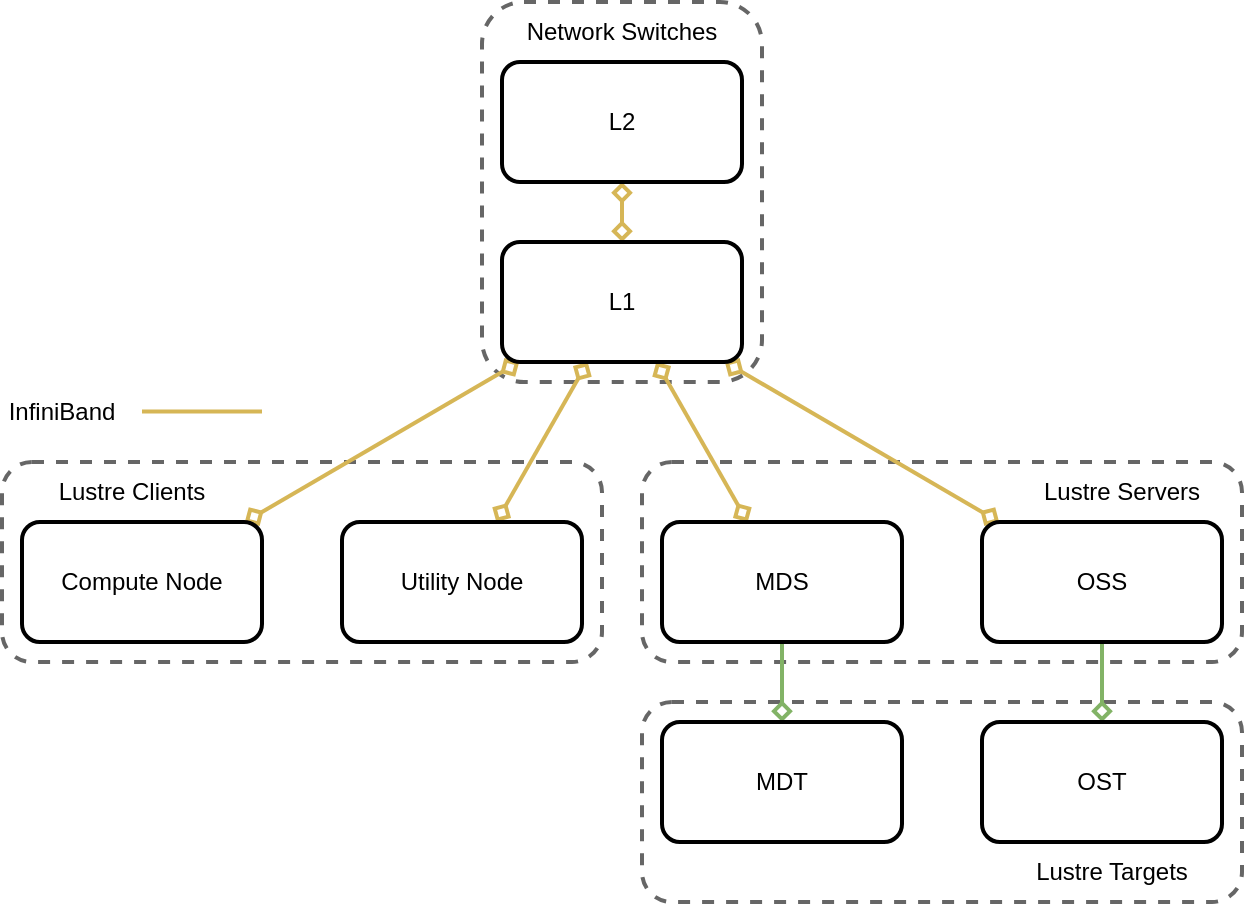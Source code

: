 <mxfile version="20.5.1" type="device"><diagram id="cZtzG4HCl-h1a30lhiyW" name="Page-1"><mxGraphModel dx="1394" dy="791" grid="1" gridSize="10" guides="1" tooltips="1" connect="1" arrows="1" fold="1" page="1" pageScale="1" pageWidth="850" pageHeight="1100" math="0" shadow="0"><root><mxCell id="0"/><mxCell id="1" parent="0"/><mxCell id="hEmYDtIvb_l9eMRH4zTG-17" value="" style="rounded=1;whiteSpace=wrap;html=1;fillColor=none;dashed=1;fontColor=#333333;strokeColor=#666666;sketch=0;strokeWidth=2;" vertex="1" parent="1"><mxGeometry x="110" y="250" width="300" height="100" as="geometry"/></mxCell><mxCell id="hEmYDtIvb_l9eMRH4zTG-18" value="" style="rounded=1;whiteSpace=wrap;html=1;dashed=1;fillColor=none;fontColor=#333333;strokeColor=#666666;sketch=0;strokeWidth=2;" vertex="1" parent="1"><mxGeometry x="430" y="250" width="300" height="100" as="geometry"/></mxCell><mxCell id="hEmYDtIvb_l9eMRH4zTG-19" value="" style="rounded=1;whiteSpace=wrap;html=1;dashed=1;fillColor=none;fontColor=#333333;strokeColor=#666666;sketch=0;strokeWidth=2;" vertex="1" parent="1"><mxGeometry x="430" y="370" width="300" height="100" as="geometry"/></mxCell><mxCell id="hEmYDtIvb_l9eMRH4zTG-20" value="" style="rounded=1;whiteSpace=wrap;html=1;dashed=1;fillColor=none;shadow=0;sketch=0;glass=0;fontColor=#333333;strokeColor=#666666;strokeWidth=2;" vertex="1" parent="1"><mxGeometry x="350" y="20" width="140" height="190" as="geometry"/></mxCell><mxCell id="hEmYDtIvb_l9eMRH4zTG-6" style="rounded=0;orthogonalLoop=1;jettySize=auto;html=1;fillColor=#fff2cc;strokeColor=#d6b656;startArrow=diamond;startFill=0;endArrow=diamond;endFill=0;strokeWidth=2;" edge="1" parent="1" source="hEmYDtIvb_l9eMRH4zTG-1" target="hEmYDtIvb_l9eMRH4zTG-5"><mxGeometry relative="1" as="geometry"/></mxCell><mxCell id="hEmYDtIvb_l9eMRH4zTG-1" value="Compute Node" style="rounded=1;whiteSpace=wrap;html=1;strokeWidth=2;" vertex="1" parent="1"><mxGeometry x="120" y="280" width="120" height="60" as="geometry"/></mxCell><mxCell id="hEmYDtIvb_l9eMRH4zTG-7" style="edgeStyle=none;rounded=0;orthogonalLoop=1;jettySize=auto;html=1;fillColor=#fff2cc;strokeColor=#d6b656;endArrow=diamond;endFill=0;strokeWidth=2;startArrow=diamond;startFill=0;" edge="1" parent="1" source="hEmYDtIvb_l9eMRH4zTG-2" target="hEmYDtIvb_l9eMRH4zTG-5"><mxGeometry relative="1" as="geometry"/></mxCell><mxCell id="hEmYDtIvb_l9eMRH4zTG-2" value="Utility Node" style="rounded=1;whiteSpace=wrap;html=1;strokeWidth=2;" vertex="1" parent="1"><mxGeometry x="280" y="280" width="120" height="60" as="geometry"/></mxCell><mxCell id="hEmYDtIvb_l9eMRH4zTG-8" style="edgeStyle=none;rounded=0;orthogonalLoop=1;jettySize=auto;html=1;fillColor=#fff2cc;strokeColor=#d6b656;endArrow=diamond;endFill=0;strokeWidth=2;startArrow=diamond;startFill=0;" edge="1" parent="1" source="hEmYDtIvb_l9eMRH4zTG-3" target="hEmYDtIvb_l9eMRH4zTG-5"><mxGeometry relative="1" as="geometry"/></mxCell><mxCell id="hEmYDtIvb_l9eMRH4zTG-14" style="edgeStyle=none;rounded=0;orthogonalLoop=1;jettySize=auto;html=1;fillColor=#d5e8d4;strokeColor=#82b366;endArrow=diamond;endFill=0;strokeWidth=2;" edge="1" parent="1" source="hEmYDtIvb_l9eMRH4zTG-3" target="hEmYDtIvb_l9eMRH4zTG-12"><mxGeometry relative="1" as="geometry"/></mxCell><mxCell id="hEmYDtIvb_l9eMRH4zTG-3" value="MDS" style="rounded=1;whiteSpace=wrap;html=1;strokeWidth=2;" vertex="1" parent="1"><mxGeometry x="440" y="280" width="120" height="60" as="geometry"/></mxCell><mxCell id="hEmYDtIvb_l9eMRH4zTG-9" style="edgeStyle=none;rounded=0;orthogonalLoop=1;jettySize=auto;html=1;fillColor=#fff2cc;strokeColor=#d6b656;endArrow=diamond;endFill=0;strokeWidth=2;startArrow=diamond;startFill=0;" edge="1" parent="1" source="hEmYDtIvb_l9eMRH4zTG-4" target="hEmYDtIvb_l9eMRH4zTG-5"><mxGeometry relative="1" as="geometry"/></mxCell><mxCell id="hEmYDtIvb_l9eMRH4zTG-15" style="edgeStyle=none;rounded=0;orthogonalLoop=1;jettySize=auto;html=1;entryX=0.5;entryY=0;entryDx=0;entryDy=0;fillColor=#d5e8d4;strokeColor=#82b366;endArrow=diamond;endFill=0;strokeWidth=2;" edge="1" parent="1" source="hEmYDtIvb_l9eMRH4zTG-4" target="hEmYDtIvb_l9eMRH4zTG-13"><mxGeometry relative="1" as="geometry"/></mxCell><mxCell id="hEmYDtIvb_l9eMRH4zTG-4" value="OSS" style="rounded=1;whiteSpace=wrap;html=1;strokeWidth=2;" vertex="1" parent="1"><mxGeometry x="600" y="280" width="120" height="60" as="geometry"/></mxCell><mxCell id="hEmYDtIvb_l9eMRH4zTG-25" style="rounded=0;orthogonalLoop=1;jettySize=auto;html=1;strokeWidth=2;endArrow=diamond;endFill=0;startArrow=diamond;startFill=0;fillColor=#fff2cc;strokeColor=#d6b656;" edge="1" parent="1" source="hEmYDtIvb_l9eMRH4zTG-5" target="hEmYDtIvb_l9eMRH4zTG-24"><mxGeometry relative="1" as="geometry"/></mxCell><mxCell id="hEmYDtIvb_l9eMRH4zTG-5" value="&lt;div&gt;L1&lt;/div&gt;" style="rounded=1;whiteSpace=wrap;html=1;strokeWidth=2;" vertex="1" parent="1"><mxGeometry x="360" y="140" width="120" height="60" as="geometry"/></mxCell><mxCell id="hEmYDtIvb_l9eMRH4zTG-12" value="MDT" style="rounded=1;whiteSpace=wrap;html=1;strokeWidth=2;" vertex="1" parent="1"><mxGeometry x="440" y="380" width="120" height="60" as="geometry"/></mxCell><mxCell id="hEmYDtIvb_l9eMRH4zTG-13" value="OST" style="rounded=1;whiteSpace=wrap;html=1;strokeWidth=2;" vertex="1" parent="1"><mxGeometry x="600" y="380" width="120" height="60" as="geometry"/></mxCell><mxCell id="hEmYDtIvb_l9eMRH4zTG-21" value="Lustre Servers" style="text;html=1;strokeColor=none;fillColor=none;align=center;verticalAlign=middle;whiteSpace=wrap;rounded=0;dashed=1;" vertex="1" parent="1"><mxGeometry x="620" y="250" width="100" height="30" as="geometry"/></mxCell><mxCell id="hEmYDtIvb_l9eMRH4zTG-22" value="&lt;div&gt;Lustre Clients&lt;/div&gt;" style="text;html=1;strokeColor=none;fillColor=none;align=center;verticalAlign=middle;whiteSpace=wrap;rounded=0;dashed=1;" vertex="1" parent="1"><mxGeometry x="110" y="250" width="130" height="30" as="geometry"/></mxCell><mxCell id="hEmYDtIvb_l9eMRH4zTG-23" value="Lustre Targets" style="text;html=1;strokeColor=none;fillColor=none;align=center;verticalAlign=middle;whiteSpace=wrap;rounded=0;dashed=1;" vertex="1" parent="1"><mxGeometry x="610" y="440" width="110" height="30" as="geometry"/></mxCell><mxCell id="hEmYDtIvb_l9eMRH4zTG-24" value="L2" style="rounded=1;whiteSpace=wrap;html=1;fillColor=default;strokeWidth=2;" vertex="1" parent="1"><mxGeometry x="360" y="50" width="120" height="60" as="geometry"/></mxCell><mxCell id="hEmYDtIvb_l9eMRH4zTG-26" value="Network Switches" style="text;html=1;strokeColor=none;fillColor=none;align=center;verticalAlign=middle;whiteSpace=wrap;rounded=0;" vertex="1" parent="1"><mxGeometry x="360" y="20" width="120" height="30" as="geometry"/></mxCell><mxCell id="hEmYDtIvb_l9eMRH4zTG-27" value="InfiniBand" style="text;html=1;strokeColor=none;fillColor=none;align=center;verticalAlign=middle;whiteSpace=wrap;rounded=0;shadow=0;glass=0;sketch=1;" vertex="1" parent="1"><mxGeometry x="110" y="210" width="60" height="30" as="geometry"/></mxCell><mxCell id="hEmYDtIvb_l9eMRH4zTG-28" value="" style="endArrow=none;html=1;rounded=0;fillColor=#fff2cc;strokeColor=#d6b656;strokeWidth=2;" edge="1" parent="1"><mxGeometry width="50" height="50" relative="1" as="geometry"><mxPoint x="180" y="224.76" as="sourcePoint"/><mxPoint x="240" y="224.76" as="targetPoint"/></mxGeometry></mxCell></root></mxGraphModel></diagram></mxfile>